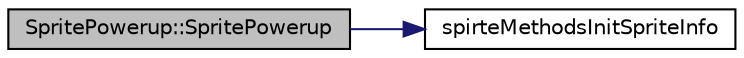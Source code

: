 digraph "SpritePowerup::SpritePowerup"
{
 // LATEX_PDF_SIZE
  edge [fontname="Helvetica",fontsize="10",labelfontname="Helvetica",labelfontsize="10"];
  node [fontname="Helvetica",fontsize="10",shape=record];
  rankdir="LR";
  Node1 [label="SpritePowerup::SpritePowerup",height=0.2,width=0.4,color="black", fillcolor="grey75", style="filled", fontcolor="black",tooltip="Constructor for Player Sprite object. /summary>"];
  Node1 -> Node2 [color="midnightblue",fontsize="10",style="solid"];
  Node2 [label="spirteMethodsInitSpriteInfo",height=0.2,width=0.4,color="black", fillcolor="white", style="filled",URL="$_sprite_methods_8cpp.html#a9703dd9e8e7a8c45051c0d6b687824e7",tooltip="Initializes some of our default values ... /summary>"];
}
